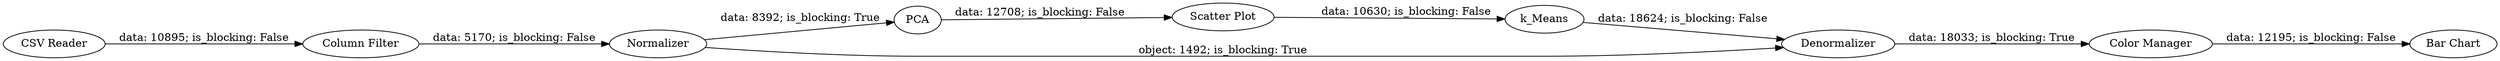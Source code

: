 digraph {
	"-390146529287462944_27" [label=PCA]
	"-390146529287462944_3" [label=k_Means]
	"-390146529287462944_21" [label="Scatter Plot"]
	"-390146529287462944_34" [label="Column Filter"]
	"-390146529287462944_26" [label="Bar Chart"]
	"-390146529287462944_2" [label=Normalizer]
	"-390146529287462944_4" [label=Denormalizer]
	"-390146529287462944_1" [label="CSV Reader"]
	"-390146529287462944_23" [label="Color Manager"]
	"-390146529287462944_1" -> "-390146529287462944_34" [label="data: 10895; is_blocking: False"]
	"-390146529287462944_21" -> "-390146529287462944_3" [label="data: 10630; is_blocking: False"]
	"-390146529287462944_34" -> "-390146529287462944_2" [label="data: 5170; is_blocking: False"]
	"-390146529287462944_2" -> "-390146529287462944_4" [label="object: 1492; is_blocking: True"]
	"-390146529287462944_2" -> "-390146529287462944_27" [label="data: 8392; is_blocking: True"]
	"-390146529287462944_3" -> "-390146529287462944_4" [label="data: 18624; is_blocking: False"]
	"-390146529287462944_23" -> "-390146529287462944_26" [label="data: 12195; is_blocking: False"]
	"-390146529287462944_4" -> "-390146529287462944_23" [label="data: 18033; is_blocking: True"]
	"-390146529287462944_27" -> "-390146529287462944_21" [label="data: 12708; is_blocking: False"]
	rankdir=LR
}
